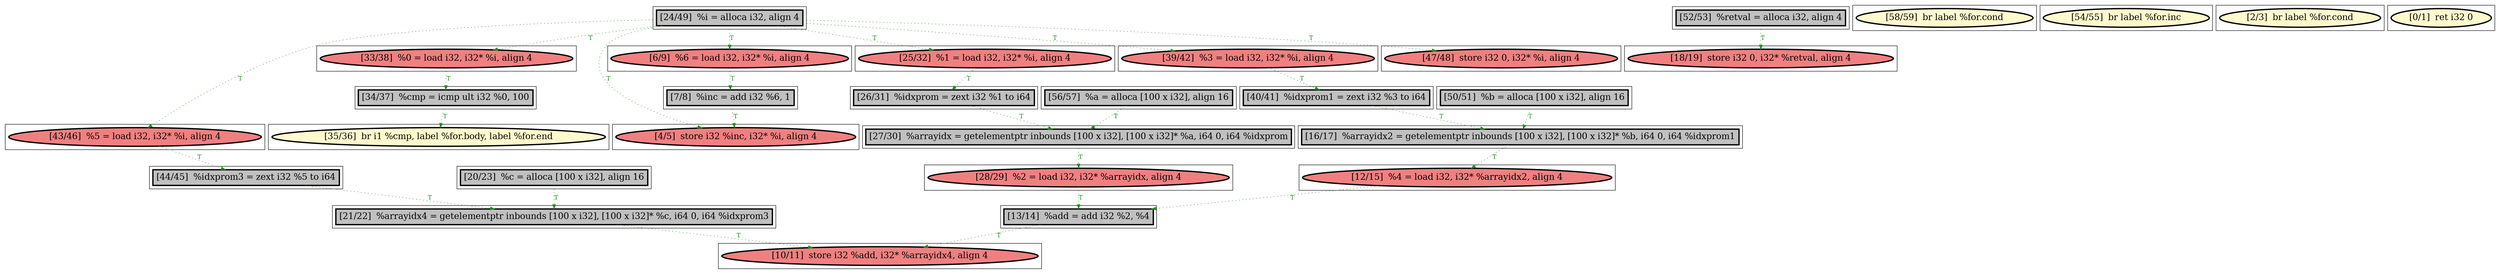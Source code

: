 
digraph G {



node129->node142 [style=dotted,color=forestgreen,label="T",fontcolor=forestgreen ]
node141->node143 [style=dotted,color=forestgreen,label="T",fontcolor=forestgreen ]
node125->node148 [style=dotted,color=forestgreen,label="T",fontcolor=forestgreen ]
node146->node147 [style=dotted,color=forestgreen,label="T",fontcolor=forestgreen ]
node130->node132 [style=dotted,color=forestgreen,label="T",fontcolor=forestgreen ]
node130->node146 [style=dotted,color=forestgreen,label="T",fontcolor=forestgreen ]
node130->node122 [style=dotted,color=forestgreen,label="T",fontcolor=forestgreen ]
node128->node144 [style=dotted,color=forestgreen,label="T",fontcolor=forestgreen ]
node144->node124 [style=dotted,color=forestgreen,label="T",fontcolor=forestgreen ]
node142->node148 [style=dotted,color=forestgreen,label="T",fontcolor=forestgreen ]
node136->node126 [style=dotted,color=forestgreen,label="T",fontcolor=forestgreen ]
node130->node141 [style=dotted,color=forestgreen,label="T",fontcolor=forestgreen ]
node143->node144 [style=dotted,color=forestgreen,label="T",fontcolor=forestgreen ]
node132->node137 [style=dotted,color=forestgreen,label="T",fontcolor=forestgreen ]
node130->node145 [style=dotted,color=forestgreen,label="T",fontcolor=forestgreen ]
node123->node134 [style=dotted,color=forestgreen,label="T",fontcolor=forestgreen ]
node130->node135 [style=dotted,color=forestgreen,label="T",fontcolor=forestgreen ]
node139->node129 [style=dotted,color=forestgreen,label="T",fontcolor=forestgreen ]
node126->node125 [style=dotted,color=forestgreen,label="T",fontcolor=forestgreen ]
node148->node124 [style=dotted,color=forestgreen,label="T",fontcolor=forestgreen ]
node134->node122 [style=dotted,color=forestgreen,label="T",fontcolor=forestgreen ]
node147->node149 [style=dotted,color=forestgreen,label="T",fontcolor=forestgreen ]
node130->node123 [style=dotted,color=forestgreen,label="T",fontcolor=forestgreen ]
node131->node126 [style=dotted,color=forestgreen,label="T",fontcolor=forestgreen ]
node133->node127 [style=dotted,color=forestgreen,label="T",fontcolor=forestgreen ]
node137->node129 [style=dotted,color=forestgreen,label="T",fontcolor=forestgreen ]
node145->node136 [style=dotted,color=forestgreen,label="T",fontcolor=forestgreen ]


subgraph cluster27 {


node147 [penwidth=3.0,fontsize=20,fillcolor=grey,label="[34/37]  %cmp = icmp ult i32 %0, 100",shape=rectangle,style=filled ]



}

subgraph cluster28 {


node148 [penwidth=3.0,fontsize=20,fillcolor=grey,label="[13/14]  %add = add i32 %2, %4",shape=rectangle,style=filled ]



}

subgraph cluster26 {


node146 [penwidth=3.0,fontsize=20,fillcolor=lightcoral,label="[33/38]  %0 = load i32, i32* %i, align 4",shape=ellipse,style=filled ]



}

subgraph cluster29 {


node149 [penwidth=3.0,fontsize=20,fillcolor=lemonchiffon,label="[35/36]  br i1 %cmp, label %for.body, label %for.end",shape=ellipse,style=filled ]



}

subgraph cluster25 {


node145 [penwidth=3.0,fontsize=20,fillcolor=lightcoral,label="[39/42]  %3 = load i32, i32* %i, align 4",shape=ellipse,style=filled ]



}

subgraph cluster24 {


node144 [penwidth=3.0,fontsize=20,fillcolor=grey,label="[21/22]  %arrayidx4 = getelementptr inbounds [100 x i32], [100 x i32]* %c, i64 0, i64 %idxprom3",shape=rectangle,style=filled ]



}

subgraph cluster22 {


node142 [penwidth=3.0,fontsize=20,fillcolor=lightcoral,label="[28/29]  %2 = load i32, i32* %arrayidx, align 4",shape=ellipse,style=filled ]



}

subgraph cluster20 {


node140 [penwidth=3.0,fontsize=20,fillcolor=lemonchiffon,label="[58/59]  br label %for.cond",shape=ellipse,style=filled ]



}

subgraph cluster18 {


node138 [penwidth=3.0,fontsize=20,fillcolor=lemonchiffon,label="[54/55]  br label %for.inc",shape=ellipse,style=filled ]



}

subgraph cluster16 {


node136 [penwidth=3.0,fontsize=20,fillcolor=grey,label="[40/41]  %idxprom1 = zext i32 %3 to i64",shape=rectangle,style=filled ]



}

subgraph cluster17 {


node137 [penwidth=3.0,fontsize=20,fillcolor=grey,label="[26/31]  %idxprom = zext i32 %1 to i64",shape=rectangle,style=filled ]



}

subgraph cluster4 {


node124 [penwidth=3.0,fontsize=20,fillcolor=lightcoral,label="[10/11]  store i32 %add, i32* %arrayidx4, align 4",shape=ellipse,style=filled ]



}

subgraph cluster3 {


node123 [penwidth=3.0,fontsize=20,fillcolor=lightcoral,label="[6/9]  %6 = load i32, i32* %i, align 4",shape=ellipse,style=filled ]



}

subgraph cluster2 {


node122 [penwidth=3.0,fontsize=20,fillcolor=lightcoral,label="[4/5]  store i32 %inc, i32* %i, align 4",shape=ellipse,style=filled ]



}

subgraph cluster1 {


node121 [penwidth=3.0,fontsize=20,fillcolor=lemonchiffon,label="[2/3]  br label %for.cond",shape=ellipse,style=filled ]



}

subgraph cluster12 {


node132 [penwidth=3.0,fontsize=20,fillcolor=lightcoral,label="[25/32]  %1 = load i32, i32* %i, align 4",shape=ellipse,style=filled ]



}

subgraph cluster5 {


node125 [penwidth=3.0,fontsize=20,fillcolor=lightcoral,label="[12/15]  %4 = load i32, i32* %arrayidx2, align 4",shape=ellipse,style=filled ]



}

subgraph cluster0 {


node120 [penwidth=3.0,fontsize=20,fillcolor=lemonchiffon,label="[0/1]  ret i32 0",shape=ellipse,style=filled ]



}

subgraph cluster6 {


node126 [penwidth=3.0,fontsize=20,fillcolor=grey,label="[16/17]  %arrayidx2 = getelementptr inbounds [100 x i32], [100 x i32]* %b, i64 0, i64 %idxprom1",shape=rectangle,style=filled ]



}

subgraph cluster14 {


node134 [penwidth=3.0,fontsize=20,fillcolor=grey,label="[7/8]  %inc = add i32 %6, 1",shape=rectangle,style=filled ]



}

subgraph cluster7 {


node127 [penwidth=3.0,fontsize=20,fillcolor=lightcoral,label="[18/19]  store i32 0, i32* %retval, align 4",shape=ellipse,style=filled ]



}

subgraph cluster23 {


node143 [penwidth=3.0,fontsize=20,fillcolor=grey,label="[44/45]  %idxprom3 = zext i32 %5 to i64",shape=rectangle,style=filled ]



}

subgraph cluster8 {


node128 [penwidth=3.0,fontsize=20,fillcolor=grey,label="[20/23]  %c = alloca [100 x i32], align 16",shape=rectangle,style=filled ]



}

subgraph cluster21 {


node141 [penwidth=3.0,fontsize=20,fillcolor=lightcoral,label="[43/46]  %5 = load i32, i32* %i, align 4",shape=ellipse,style=filled ]



}

subgraph cluster9 {


node129 [penwidth=3.0,fontsize=20,fillcolor=grey,label="[27/30]  %arrayidx = getelementptr inbounds [100 x i32], [100 x i32]* %a, i64 0, i64 %idxprom",shape=rectangle,style=filled ]



}

subgraph cluster19 {


node139 [penwidth=3.0,fontsize=20,fillcolor=grey,label="[56/57]  %a = alloca [100 x i32], align 16",shape=rectangle,style=filled ]



}

subgraph cluster10 {


node130 [penwidth=3.0,fontsize=20,fillcolor=grey,label="[24/49]  %i = alloca i32, align 4",shape=rectangle,style=filled ]



}

subgraph cluster11 {


node131 [penwidth=3.0,fontsize=20,fillcolor=grey,label="[50/51]  %b = alloca [100 x i32], align 16",shape=rectangle,style=filled ]



}

subgraph cluster13 {


node133 [penwidth=3.0,fontsize=20,fillcolor=grey,label="[52/53]  %retval = alloca i32, align 4",shape=rectangle,style=filled ]



}

subgraph cluster15 {


node135 [penwidth=3.0,fontsize=20,fillcolor=lightcoral,label="[47/48]  store i32 0, i32* %i, align 4",shape=ellipse,style=filled ]



}

}
